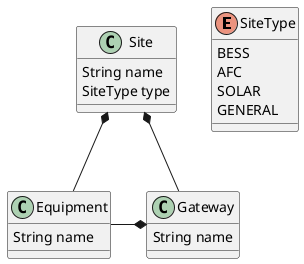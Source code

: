 @startuml
enum SiteType {
  BESS
  AFC
  SOLAR
  GENERAL
}
class Site {
  String name
  SiteType type
}
class Gateway {
  String name
}
class Equipment {
  String name
}

' relation
Site *-d- Gateway
Site *-d- Equipment
Gateway *-l- Equipment
@enduml

@startuml
class TreeRoot {
  Long companyId
}
class TreeNode {
  Long nodeId
  Long parentNodeId
  TreeNodeElement element
  List<TreeNodeItem> children
}
enum ObjectType {
  SITE
  GATEWAY
  EQUIPMENT
}
enum SiteType {
  BESS
  AFC
  SOLAR
  GENERL
}
interface TreeNodeItem {
  Long getNodeId()
  Long getParentNodeId()
  Strin getName()
  ObjectType getObjectType()
}
class Site {
  String name
  SiteType type
}
class Gateway {
  String name
}
class Equipment {
  String name
}

' relation
TreeRoot "1" *-- "many" TreeNode : contains
TreeNode "1" *-- "1" TreeNodeItem : contains
TreeNodeItem <.l. Site
TreeNodeItem <.r. Gateway
TreeNodeItem <.u. Equipment
@enduml

